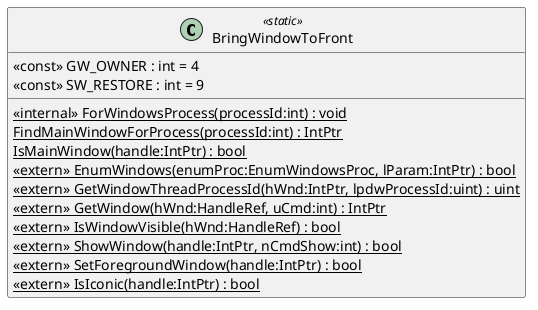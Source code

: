 @startuml
class BringWindowToFront <<static>> {
    <<internal>> {static} ForWindowsProcess(processId:int) : void
    {static} FindMainWindowForProcess(processId:int) : IntPtr
    {static} IsMainWindow(handle:IntPtr) : bool
    {static} <<extern>> EnumWindows(enumProc:EnumWindowsProc, lParam:IntPtr) : bool
    {static} <<extern>> GetWindowThreadProcessId(hWnd:IntPtr, lpdwProcessId:uint) : uint
    {static} <<extern>> GetWindow(hWnd:HandleRef, uCmd:int) : IntPtr
    {static} <<extern>> IsWindowVisible(hWnd:HandleRef) : bool
    {static} <<extern>> ShowWindow(handle:IntPtr, nCmdShow:int) : bool
    {static} <<extern>> SetForegroundWindow(handle:IntPtr) : bool
    {static} <<extern>> IsIconic(handle:IntPtr) : bool
    <<const>> GW_OWNER : int = 4
    <<const>> SW_RESTORE : int = 9
}
@enduml
